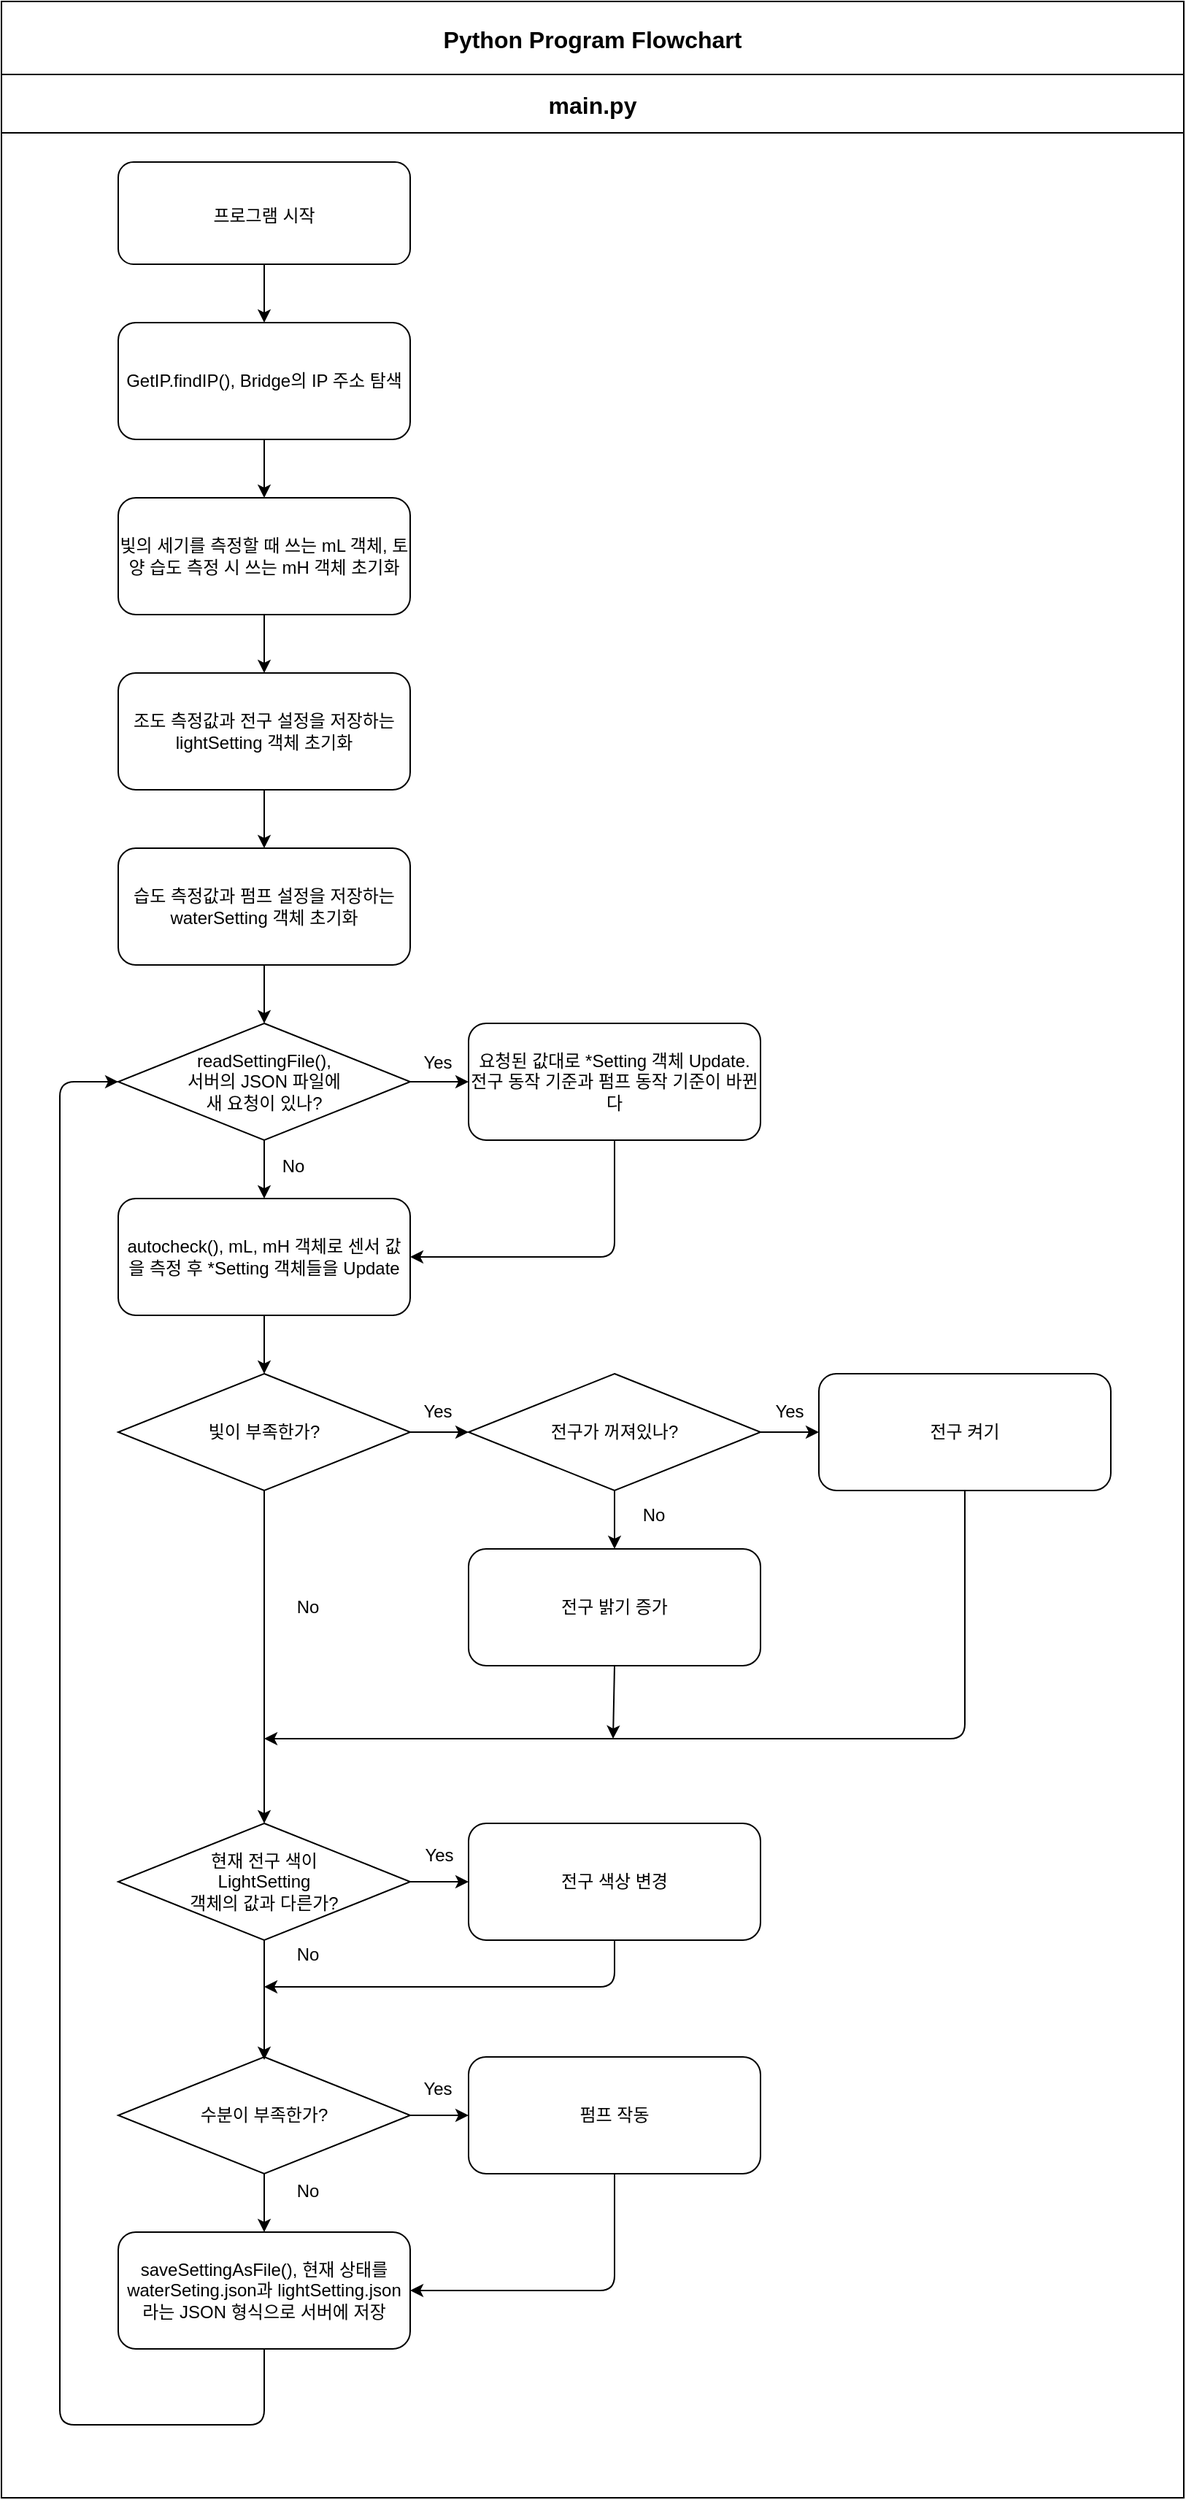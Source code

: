 <mxfile version="14.7.8" type="github"><diagram id="-KNmO2IvdMZ4jYOVN25r" name="Page-1"><mxGraphModel dx="2490" dy="903" grid="1" gridSize="10" guides="1" tooltips="1" connect="1" arrows="1" fold="1" page="1" pageScale="1" pageWidth="827" pageHeight="1169" math="0" shadow="0"><root><mxCell id="0"/><mxCell id="1" parent="0"/><mxCell id="bd2LcZ9f1zMk1PiTSFTj-1" value="Python Program Flowchart" style="swimlane;fontSize=16;startSize=50;spacingTop=0;spacingBottom=0;" parent="1" vertex="1"><mxGeometry x="-120" y="20" width="810" height="1710" as="geometry"/></mxCell><mxCell id="bd2LcZ9f1zMk1PiTSFTj-3" value="&lt;font style=&quot;font-size: 12px&quot;&gt;프로그램 시작&lt;/font&gt;" style="rounded=1;whiteSpace=wrap;html=1;fontSize=16;" parent="bd2LcZ9f1zMk1PiTSFTj-1" vertex="1"><mxGeometry x="80" y="110" width="200" height="70" as="geometry"/></mxCell><mxCell id="bd2LcZ9f1zMk1PiTSFTj-4" value="GetIP.findIP(), Bridge의 IP 주소 탐색" style="rounded=1;whiteSpace=wrap;html=1;fontSize=12;" parent="bd2LcZ9f1zMk1PiTSFTj-1" vertex="1"><mxGeometry x="80" y="220" width="200" height="80" as="geometry"/></mxCell><mxCell id="bd2LcZ9f1zMk1PiTSFTj-5" value="빛의 세기를 측정할 때 쓰는 mL 객체, 토양 습도 측정 시 쓰는 mH 객체 초기화" style="rounded=1;whiteSpace=wrap;html=1;fontSize=12;" parent="bd2LcZ9f1zMk1PiTSFTj-1" vertex="1"><mxGeometry x="80" y="340" width="200" height="80" as="geometry"/></mxCell><mxCell id="noQg9hEuoWINXBPe87Qg-1" value="조도 측정값과 전구 설정을 저장하는 lightSetting 객체 초기화" style="rounded=1;whiteSpace=wrap;html=1;fontSize=12;" parent="bd2LcZ9f1zMk1PiTSFTj-1" vertex="1"><mxGeometry x="80" y="460" width="200" height="80" as="geometry"/></mxCell><mxCell id="noQg9hEuoWINXBPe87Qg-2" value="습도 측정값과 펌프 설정을 저장하는 waterSetting 객체 초기화" style="rounded=1;whiteSpace=wrap;html=1;fontSize=12;" parent="bd2LcZ9f1zMk1PiTSFTj-1" vertex="1"><mxGeometry x="80" y="580" width="200" height="80" as="geometry"/></mxCell><mxCell id="noQg9hEuoWINXBPe87Qg-4" value="autocheck(), mL, mH 객체로 센서 값을 측정 후 *Setting 객체들을 Update" style="rounded=1;whiteSpace=wrap;html=1;fontSize=12;" parent="bd2LcZ9f1zMk1PiTSFTj-1" vertex="1"><mxGeometry x="80" y="820" width="200" height="80" as="geometry"/></mxCell><mxCell id="noQg9hEuoWINXBPe87Qg-5" value="readSettingFile(),&lt;br&gt;서버의 JSON 파일에 &lt;br&gt;새 요청이 있나?" style="rhombus;whiteSpace=wrap;html=1;fontSize=12;" parent="bd2LcZ9f1zMk1PiTSFTj-1" vertex="1"><mxGeometry x="80" y="700" width="200" height="80" as="geometry"/></mxCell><mxCell id="noQg9hEuoWINXBPe87Qg-6" value="요청된 값대로 *Setting 객체 Update. 전구 동작 기준과 펌프 동작 기준이 바뀐다" style="rounded=1;whiteSpace=wrap;html=1;fontSize=12;" parent="bd2LcZ9f1zMk1PiTSFTj-1" vertex="1"><mxGeometry x="320" y="700" width="200" height="80" as="geometry"/></mxCell><mxCell id="noQg9hEuoWINXBPe87Qg-9" value="빛이 부족한가?" style="rhombus;whiteSpace=wrap;html=1;fontSize=12;" parent="bd2LcZ9f1zMk1PiTSFTj-1" vertex="1"><mxGeometry x="80" y="940" width="200" height="80" as="geometry"/></mxCell><mxCell id="noQg9hEuoWINXBPe87Qg-11" value="전구가 꺼져있나?" style="rhombus;whiteSpace=wrap;html=1;fontSize=12;" parent="bd2LcZ9f1zMk1PiTSFTj-1" vertex="1"><mxGeometry x="320" y="940" width="200" height="80" as="geometry"/></mxCell><mxCell id="8JAIQUbyW3sRMqgmR5K7-1" value="전구 켜기" style="rounded=1;whiteSpace=wrap;html=1;fontSize=12;" parent="bd2LcZ9f1zMk1PiTSFTj-1" vertex="1"><mxGeometry x="560" y="940" width="200" height="80" as="geometry"/></mxCell><mxCell id="8JAIQUbyW3sRMqgmR5K7-2" value="전구 밝기 증가" style="rounded=1;whiteSpace=wrap;html=1;fontSize=12;" parent="bd2LcZ9f1zMk1PiTSFTj-1" vertex="1"><mxGeometry x="320" y="1060" width="200" height="80" as="geometry"/></mxCell><mxCell id="8JAIQUbyW3sRMqgmR5K7-3" value="현재 전구 색이 &lt;br&gt;LightSetting&lt;br&gt;객체의 값과 다른가?" style="rhombus;whiteSpace=wrap;html=1;fontSize=12;" parent="bd2LcZ9f1zMk1PiTSFTj-1" vertex="1"><mxGeometry x="80" y="1248" width="200" height="80" as="geometry"/></mxCell><mxCell id="8JAIQUbyW3sRMqgmR5K7-4" value="전구 색상 변경" style="rounded=1;whiteSpace=wrap;html=1;fontSize=12;" parent="bd2LcZ9f1zMk1PiTSFTj-1" vertex="1"><mxGeometry x="320" y="1248" width="200" height="80" as="geometry"/></mxCell><mxCell id="8JAIQUbyW3sRMqgmR5K7-5" value="수분이 부족한가?" style="rhombus;whiteSpace=wrap;html=1;fontSize=12;" parent="bd2LcZ9f1zMk1PiTSFTj-1" vertex="1"><mxGeometry x="80" y="1408" width="200" height="80" as="geometry"/></mxCell><mxCell id="8JAIQUbyW3sRMqgmR5K7-6" value="펌프 작동" style="rounded=1;whiteSpace=wrap;html=1;fontSize=12;" parent="bd2LcZ9f1zMk1PiTSFTj-1" vertex="1"><mxGeometry x="320" y="1408" width="200" height="80" as="geometry"/></mxCell><mxCell id="8JAIQUbyW3sRMqgmR5K7-7" value="saveSettingAsFile(), 현재 상태를 waterSeting.json과 lightSetting.json라는 JSON 형식으로 서버에 저장" style="rounded=1;whiteSpace=wrap;html=1;fontSize=12;" parent="bd2LcZ9f1zMk1PiTSFTj-1" vertex="1"><mxGeometry x="80" y="1528" width="200" height="80" as="geometry"/></mxCell><mxCell id="8JAIQUbyW3sRMqgmR5K7-8" value="" style="endArrow=classic;html=1;exitX=0.5;exitY=1;exitDx=0;exitDy=0;" parent="bd2LcZ9f1zMk1PiTSFTj-1" source="bd2LcZ9f1zMk1PiTSFTj-3" target="bd2LcZ9f1zMk1PiTSFTj-4" edge="1"><mxGeometry width="50" height="50" relative="1" as="geometry"><mxPoint x="500" y="460" as="sourcePoint"/><mxPoint x="550" y="410" as="targetPoint"/></mxGeometry></mxCell><mxCell id="8JAIQUbyW3sRMqgmR5K7-9" value="" style="endArrow=classic;html=1;exitX=0.5;exitY=1;exitDx=0;exitDy=0;" parent="bd2LcZ9f1zMk1PiTSFTj-1" source="bd2LcZ9f1zMk1PiTSFTj-4" target="bd2LcZ9f1zMk1PiTSFTj-5" edge="1"><mxGeometry width="50" height="50" relative="1" as="geometry"><mxPoint x="420" y="420" as="sourcePoint"/><mxPoint x="470" y="370" as="targetPoint"/></mxGeometry></mxCell><mxCell id="8JAIQUbyW3sRMqgmR5K7-10" value="" style="endArrow=classic;html=1;exitX=0.5;exitY=1;exitDx=0;exitDy=0;entryX=0.5;entryY=0;entryDx=0;entryDy=0;" parent="bd2LcZ9f1zMk1PiTSFTj-1" source="bd2LcZ9f1zMk1PiTSFTj-5" target="noQg9hEuoWINXBPe87Qg-1" edge="1"><mxGeometry width="50" height="50" relative="1" as="geometry"><mxPoint x="420" y="420" as="sourcePoint"/><mxPoint x="470" y="370" as="targetPoint"/></mxGeometry></mxCell><mxCell id="8JAIQUbyW3sRMqgmR5K7-11" value="" style="endArrow=classic;html=1;exitX=0.5;exitY=1;exitDx=0;exitDy=0;" parent="bd2LcZ9f1zMk1PiTSFTj-1" source="noQg9hEuoWINXBPe87Qg-1" target="noQg9hEuoWINXBPe87Qg-2" edge="1"><mxGeometry width="50" height="50" relative="1" as="geometry"><mxPoint x="420" y="530" as="sourcePoint"/><mxPoint x="470" y="480" as="targetPoint"/></mxGeometry></mxCell><mxCell id="8JAIQUbyW3sRMqgmR5K7-12" value="" style="endArrow=classic;html=1;exitX=0.5;exitY=1;exitDx=0;exitDy=0;" parent="bd2LcZ9f1zMk1PiTSFTj-1" source="noQg9hEuoWINXBPe87Qg-2" target="noQg9hEuoWINXBPe87Qg-5" edge="1"><mxGeometry width="50" height="50" relative="1" as="geometry"><mxPoint x="420" y="850" as="sourcePoint"/><mxPoint x="470" y="800" as="targetPoint"/></mxGeometry></mxCell><mxCell id="8JAIQUbyW3sRMqgmR5K7-15" value="Yes" style="text;html=1;strokeColor=none;fillColor=none;align=center;verticalAlign=middle;whiteSpace=wrap;rounded=0;" parent="bd2LcZ9f1zMk1PiTSFTj-1" vertex="1"><mxGeometry x="279" y="717" width="40" height="20" as="geometry"/></mxCell><mxCell id="8JAIQUbyW3sRMqgmR5K7-22" value="Yes" style="text;html=1;strokeColor=none;fillColor=none;align=center;verticalAlign=middle;whiteSpace=wrap;rounded=0;" parent="bd2LcZ9f1zMk1PiTSFTj-1" vertex="1"><mxGeometry x="279" y="956" width="40" height="20" as="geometry"/></mxCell><mxCell id="8JAIQUbyW3sRMqgmR5K7-23" value="" style="endArrow=classic;html=1;entryX=0.5;entryY=0;entryDx=0;entryDy=0;exitX=0.5;exitY=1;exitDx=0;exitDy=0;" parent="bd2LcZ9f1zMk1PiTSFTj-1" source="noQg9hEuoWINXBPe87Qg-11" target="8JAIQUbyW3sRMqgmR5K7-2" edge="1"><mxGeometry width="50" height="50" relative="1" as="geometry"><mxPoint x="280" y="1050" as="sourcePoint"/><mxPoint x="330" y="1000" as="targetPoint"/></mxGeometry></mxCell><mxCell id="8JAIQUbyW3sRMqgmR5K7-24" value="No" style="text;html=1;strokeColor=none;fillColor=none;align=center;verticalAlign=middle;whiteSpace=wrap;rounded=0;" parent="bd2LcZ9f1zMk1PiTSFTj-1" vertex="1"><mxGeometry x="427" y="1027" width="40" height="20" as="geometry"/></mxCell><mxCell id="8JAIQUbyW3sRMqgmR5K7-26" value="Yes" style="text;html=1;strokeColor=none;fillColor=none;align=center;verticalAlign=middle;whiteSpace=wrap;rounded=0;" parent="bd2LcZ9f1zMk1PiTSFTj-1" vertex="1"><mxGeometry x="520" y="956" width="40" height="20" as="geometry"/></mxCell><mxCell id="8JAIQUbyW3sRMqgmR5K7-31" value="No" style="text;html=1;strokeColor=none;fillColor=none;align=center;verticalAlign=middle;whiteSpace=wrap;rounded=0;" parent="bd2LcZ9f1zMk1PiTSFTj-1" vertex="1"><mxGeometry x="190" y="1090" width="40" height="20" as="geometry"/></mxCell><mxCell id="8JAIQUbyW3sRMqgmR5K7-32" value="" style="endArrow=classic;html=1;exitX=0.5;exitY=1;exitDx=0;exitDy=0;" parent="bd2LcZ9f1zMk1PiTSFTj-1" source="8JAIQUbyW3sRMqgmR5K7-2" edge="1"><mxGeometry width="50" height="50" relative="1" as="geometry"><mxPoint x="419.29" y="1160" as="sourcePoint"/><mxPoint x="419" y="1190" as="targetPoint"/></mxGeometry></mxCell><mxCell id="L1-H6VOJ2NHdtL015y24-4" value="No" style="text;html=1;strokeColor=none;fillColor=none;align=center;verticalAlign=middle;whiteSpace=wrap;rounded=0;" vertex="1" parent="bd2LcZ9f1zMk1PiTSFTj-1"><mxGeometry x="190" y="1328" width="40" height="20" as="geometry"/></mxCell><mxCell id="L1-H6VOJ2NHdtL015y24-5" value="" style="endArrow=classic;html=1;exitX=1;exitY=0.5;exitDx=0;exitDy=0;entryX=0;entryY=0.5;entryDx=0;entryDy=0;" edge="1" parent="bd2LcZ9f1zMk1PiTSFTj-1" source="8JAIQUbyW3sRMqgmR5K7-5" target="8JAIQUbyW3sRMqgmR5K7-6"><mxGeometry width="50" height="50" relative="1" as="geometry"><mxPoint x="290" y="1440" as="sourcePoint"/><mxPoint x="350" y="1410" as="targetPoint"/></mxGeometry></mxCell><mxCell id="L1-H6VOJ2NHdtL015y24-6" value="Yes" style="text;html=1;strokeColor=none;fillColor=none;align=center;verticalAlign=middle;whiteSpace=wrap;rounded=0;" vertex="1" parent="bd2LcZ9f1zMk1PiTSFTj-1"><mxGeometry x="279" y="1420" width="40" height="20" as="geometry"/></mxCell><mxCell id="L1-H6VOJ2NHdtL015y24-7" value="" style="endArrow=classic;html=1;exitX=0.5;exitY=1;exitDx=0;exitDy=0;entryX=0.5;entryY=0;entryDx=0;entryDy=0;" edge="1" parent="bd2LcZ9f1zMk1PiTSFTj-1" source="8JAIQUbyW3sRMqgmR5K7-5" target="8JAIQUbyW3sRMqgmR5K7-7"><mxGeometry width="50" height="50" relative="1" as="geometry"><mxPoint x="240" y="1560" as="sourcePoint"/><mxPoint x="290" y="1510" as="targetPoint"/></mxGeometry></mxCell><mxCell id="L1-H6VOJ2NHdtL015y24-8" value="No" style="text;html=1;strokeColor=none;fillColor=none;align=center;verticalAlign=middle;whiteSpace=wrap;rounded=0;" vertex="1" parent="bd2LcZ9f1zMk1PiTSFTj-1"><mxGeometry x="190" y="1490" width="40" height="20" as="geometry"/></mxCell><mxCell id="L1-H6VOJ2NHdtL015y24-9" value="" style="endArrow=classic;html=1;exitX=0.5;exitY=1;exitDx=0;exitDy=0;entryX=1;entryY=0.5;entryDx=0;entryDy=0;" edge="1" parent="bd2LcZ9f1zMk1PiTSFTj-1" source="8JAIQUbyW3sRMqgmR5K7-6" target="8JAIQUbyW3sRMqgmR5K7-7"><mxGeometry width="50" height="50" relative="1" as="geometry"><mxPoint x="290" y="1520" as="sourcePoint"/><mxPoint x="340" y="1470" as="targetPoint"/><Array as="points"><mxPoint x="420" y="1568"/></Array></mxGeometry></mxCell><mxCell id="L1-H6VOJ2NHdtL015y24-10" value="" style="endArrow=classic;html=1;exitX=0.5;exitY=1;exitDx=0;exitDy=0;entryX=0;entryY=0.5;entryDx=0;entryDy=0;" edge="1" parent="bd2LcZ9f1zMk1PiTSFTj-1" source="8JAIQUbyW3sRMqgmR5K7-7" target="noQg9hEuoWINXBPe87Qg-5"><mxGeometry width="50" height="50" relative="1" as="geometry"><mxPoint x="160" y="1530" as="sourcePoint"/><mxPoint x="40" y="730" as="targetPoint"/><Array as="points"><mxPoint x="180" y="1660"/><mxPoint x="40" y="1660"/><mxPoint x="40" y="740"/></Array></mxGeometry></mxCell><mxCell id="bd2LcZ9f1zMk1PiTSFTj-2" value="main.py" style="swimlane;fontSize=16;startSize=40;" parent="1" vertex="1"><mxGeometry x="-120" y="70" width="810" height="1660" as="geometry"><mxRectangle x="40" y="70" width="90" height="40" as="alternateBounds"/></mxGeometry></mxCell><mxCell id="8JAIQUbyW3sRMqgmR5K7-13" value="" style="endArrow=classic;html=1;exitX=1;exitY=0.5;exitDx=0;exitDy=0;" parent="1" source="noQg9hEuoWINXBPe87Qg-5" edge="1"><mxGeometry width="50" height="50" relative="1" as="geometry"><mxPoint x="300" y="870" as="sourcePoint"/><mxPoint x="200" y="760" as="targetPoint"/></mxGeometry></mxCell><mxCell id="8JAIQUbyW3sRMqgmR5K7-14" value="" style="endArrow=classic;html=1;exitX=0.5;exitY=1;exitDx=0;exitDy=0;" parent="1" source="noQg9hEuoWINXBPe87Qg-5" edge="1"><mxGeometry width="50" height="50" relative="1" as="geometry"><mxPoint x="300" y="870" as="sourcePoint"/><mxPoint x="60" y="840" as="targetPoint"/></mxGeometry></mxCell><mxCell id="8JAIQUbyW3sRMqgmR5K7-17" value="No" style="text;html=1;strokeColor=none;fillColor=none;align=center;verticalAlign=middle;whiteSpace=wrap;rounded=0;" parent="1" vertex="1"><mxGeometry x="60" y="808" width="40" height="20" as="geometry"/></mxCell><mxCell id="8JAIQUbyW3sRMqgmR5K7-19" value="" style="endArrow=classic;html=1;exitX=0.5;exitY=1;exitDx=0;exitDy=0;" parent="1" source="noQg9hEuoWINXBPe87Qg-6" edge="1"><mxGeometry width="50" height="50" relative="1" as="geometry"><mxPoint x="300" y="910" as="sourcePoint"/><mxPoint x="160" y="880" as="targetPoint"/><Array as="points"><mxPoint x="300" y="880"/></Array></mxGeometry></mxCell><mxCell id="8JAIQUbyW3sRMqgmR5K7-20" value="" style="endArrow=classic;html=1;exitX=0.5;exitY=1;exitDx=0;exitDy=0;" parent="1" source="noQg9hEuoWINXBPe87Qg-4" edge="1"><mxGeometry width="50" height="50" relative="1" as="geometry"><mxPoint x="300" y="910" as="sourcePoint"/><mxPoint x="60" y="960" as="targetPoint"/></mxGeometry></mxCell><mxCell id="8JAIQUbyW3sRMqgmR5K7-21" value="" style="endArrow=classic;html=1;" parent="1" edge="1"><mxGeometry width="50" height="50" relative="1" as="geometry"><mxPoint x="160" y="1000" as="sourcePoint"/><mxPoint x="200" y="1000" as="targetPoint"/></mxGeometry></mxCell><mxCell id="8JAIQUbyW3sRMqgmR5K7-25" value="" style="endArrow=classic;html=1;entryX=0;entryY=0.5;entryDx=0;entryDy=0;" parent="1" target="8JAIQUbyW3sRMqgmR5K7-1" edge="1"><mxGeometry width="50" height="50" relative="1" as="geometry"><mxPoint x="400" y="1000" as="sourcePoint"/><mxPoint x="360" y="1050" as="targetPoint"/></mxGeometry></mxCell><mxCell id="8JAIQUbyW3sRMqgmR5K7-27" value="" style="endArrow=classic;html=1;entryX=0.5;entryY=0;entryDx=0;entryDy=0;" parent="1" target="8JAIQUbyW3sRMqgmR5K7-3" edge="1"><mxGeometry width="50" height="50" relative="1" as="geometry"><mxPoint x="60" y="1040" as="sourcePoint"/><mxPoint x="430" y="1040" as="targetPoint"/></mxGeometry></mxCell><mxCell id="8JAIQUbyW3sRMqgmR5K7-29" value="" style="endArrow=classic;html=1;exitX=0.5;exitY=1;exitDx=0;exitDy=0;" parent="1" source="8JAIQUbyW3sRMqgmR5K7-1" edge="1"><mxGeometry width="50" height="50" relative="1" as="geometry"><mxPoint x="380" y="1190" as="sourcePoint"/><mxPoint x="60" y="1210" as="targetPoint"/><Array as="points"><mxPoint x="540" y="1210"/></Array></mxGeometry></mxCell><mxCell id="8JAIQUbyW3sRMqgmR5K7-30" value="" style="endArrow=classic;html=1;" parent="1" edge="1"><mxGeometry width="50" height="50" relative="1" as="geometry"><mxPoint x="160" y="1308" as="sourcePoint"/><mxPoint x="200" y="1308" as="targetPoint"/></mxGeometry></mxCell><mxCell id="L1-H6VOJ2NHdtL015y24-1" value="" style="endArrow=classic;html=1;exitX=0.5;exitY=1;exitDx=0;exitDy=0;" edge="1" parent="1" source="8JAIQUbyW3sRMqgmR5K7-3"><mxGeometry width="50" height="50" relative="1" as="geometry"><mxPoint x="180" y="1430" as="sourcePoint"/><mxPoint x="60" y="1430" as="targetPoint"/></mxGeometry></mxCell><mxCell id="L1-H6VOJ2NHdtL015y24-2" value="Yes" style="text;html=1;strokeColor=none;fillColor=none;align=center;verticalAlign=middle;whiteSpace=wrap;rounded=0;" vertex="1" parent="1"><mxGeometry x="160" y="1280" width="40" height="20" as="geometry"/></mxCell><mxCell id="L1-H6VOJ2NHdtL015y24-3" value="" style="endArrow=classic;html=1;exitX=0.5;exitY=1;exitDx=0;exitDy=0;" edge="1" parent="1" source="8JAIQUbyW3sRMqgmR5K7-4"><mxGeometry width="50" height="50" relative="1" as="geometry"><mxPoint x="170" y="1460" as="sourcePoint"/><mxPoint x="60" y="1380" as="targetPoint"/><Array as="points"><mxPoint x="300" y="1380"/></Array></mxGeometry></mxCell></root></mxGraphModel></diagram></mxfile>